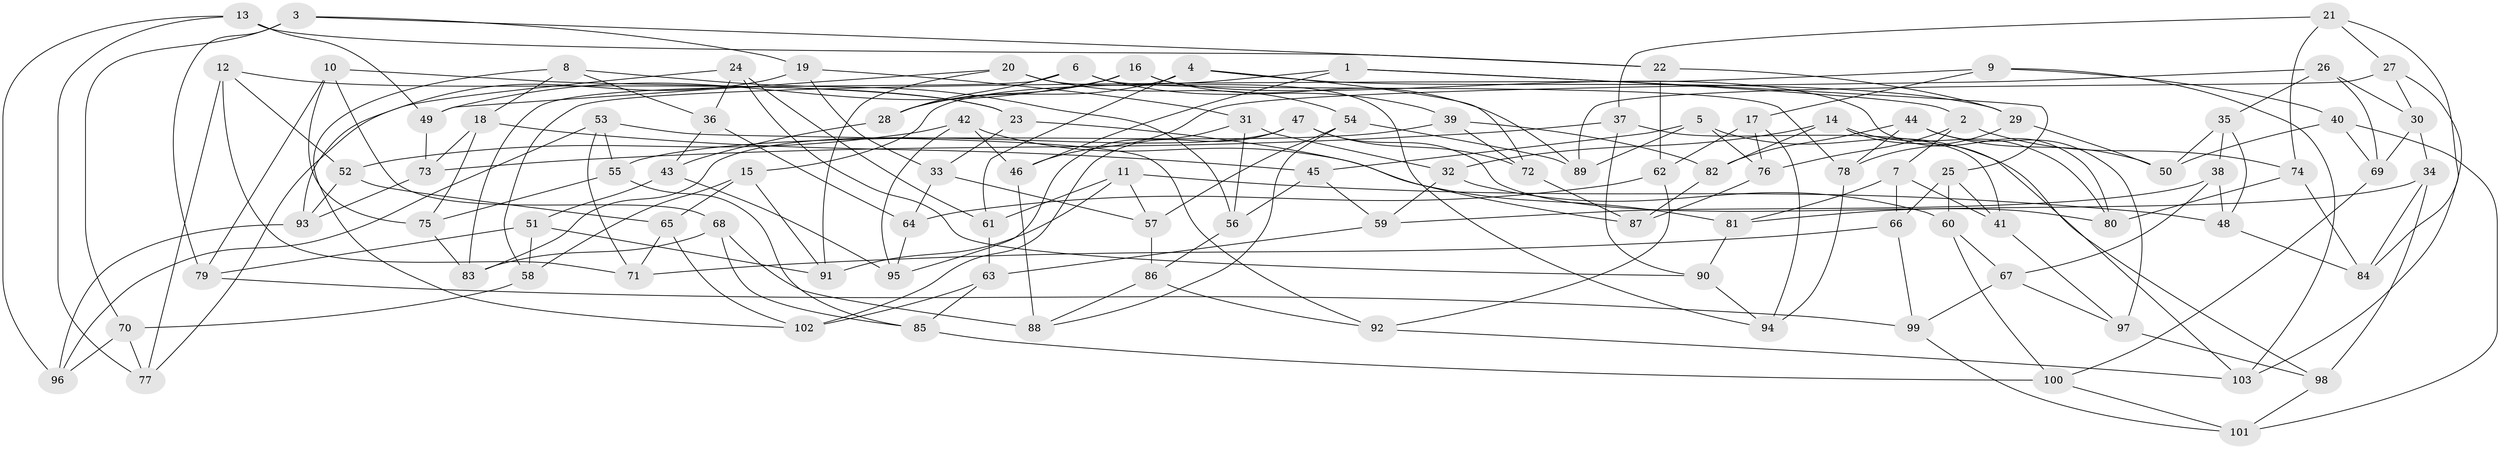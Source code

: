 // Generated by graph-tools (version 1.1) at 2025/16/03/09/25 04:16:29]
// undirected, 103 vertices, 206 edges
graph export_dot {
graph [start="1"]
  node [color=gray90,style=filled];
  1;
  2;
  3;
  4;
  5;
  6;
  7;
  8;
  9;
  10;
  11;
  12;
  13;
  14;
  15;
  16;
  17;
  18;
  19;
  20;
  21;
  22;
  23;
  24;
  25;
  26;
  27;
  28;
  29;
  30;
  31;
  32;
  33;
  34;
  35;
  36;
  37;
  38;
  39;
  40;
  41;
  42;
  43;
  44;
  45;
  46;
  47;
  48;
  49;
  50;
  51;
  52;
  53;
  54;
  55;
  56;
  57;
  58;
  59;
  60;
  61;
  62;
  63;
  64;
  65;
  66;
  67;
  68;
  69;
  70;
  71;
  72;
  73;
  74;
  75;
  76;
  77;
  78;
  79;
  80;
  81;
  82;
  83;
  84;
  85;
  86;
  87;
  88;
  89;
  90;
  91;
  92;
  93;
  94;
  95;
  96;
  97;
  98;
  99;
  100;
  101;
  102;
  103;
  1 -- 25;
  1 -- 46;
  1 -- 15;
  1 -- 2;
  2 -- 76;
  2 -- 7;
  2 -- 74;
  3 -- 70;
  3 -- 22;
  3 -- 79;
  3 -- 19;
  4 -- 28;
  4 -- 61;
  4 -- 29;
  4 -- 72;
  5 -- 45;
  5 -- 76;
  5 -- 89;
  5 -- 98;
  6 -- 78;
  6 -- 83;
  6 -- 28;
  6 -- 39;
  7 -- 41;
  7 -- 66;
  7 -- 81;
  8 -- 18;
  8 -- 56;
  8 -- 36;
  8 -- 102;
  9 -- 17;
  9 -- 103;
  9 -- 58;
  9 -- 40;
  10 -- 79;
  10 -- 75;
  10 -- 68;
  10 -- 23;
  11 -- 48;
  11 -- 91;
  11 -- 57;
  11 -- 61;
  12 -- 77;
  12 -- 71;
  12 -- 52;
  12 -- 23;
  13 -- 77;
  13 -- 49;
  13 -- 22;
  13 -- 96;
  14 -- 32;
  14 -- 82;
  14 -- 103;
  14 -- 80;
  15 -- 58;
  15 -- 91;
  15 -- 65;
  16 -- 49;
  16 -- 28;
  16 -- 80;
  16 -- 89;
  17 -- 62;
  17 -- 76;
  17 -- 94;
  18 -- 73;
  18 -- 75;
  18 -- 45;
  19 -- 77;
  19 -- 33;
  19 -- 31;
  20 -- 91;
  20 -- 49;
  20 -- 94;
  20 -- 54;
  21 -- 27;
  21 -- 37;
  21 -- 74;
  21 -- 84;
  22 -- 29;
  22 -- 62;
  23 -- 33;
  23 -- 87;
  24 -- 93;
  24 -- 61;
  24 -- 90;
  24 -- 36;
  25 -- 60;
  25 -- 66;
  25 -- 41;
  26 -- 46;
  26 -- 69;
  26 -- 30;
  26 -- 35;
  27 -- 89;
  27 -- 103;
  27 -- 30;
  28 -- 43;
  29 -- 78;
  29 -- 50;
  30 -- 69;
  30 -- 34;
  31 -- 56;
  31 -- 95;
  31 -- 32;
  32 -- 59;
  32 -- 60;
  33 -- 64;
  33 -- 57;
  34 -- 84;
  34 -- 81;
  34 -- 98;
  35 -- 38;
  35 -- 48;
  35 -- 50;
  36 -- 64;
  36 -- 43;
  37 -- 73;
  37 -- 41;
  37 -- 90;
  38 -- 48;
  38 -- 59;
  38 -- 67;
  39 -- 82;
  39 -- 55;
  39 -- 72;
  40 -- 50;
  40 -- 69;
  40 -- 101;
  41 -- 97;
  42 -- 46;
  42 -- 81;
  42 -- 95;
  42 -- 52;
  43 -- 95;
  43 -- 51;
  44 -- 78;
  44 -- 50;
  44 -- 97;
  44 -- 82;
  45 -- 56;
  45 -- 59;
  46 -- 88;
  47 -- 80;
  47 -- 72;
  47 -- 83;
  47 -- 102;
  48 -- 84;
  49 -- 73;
  51 -- 58;
  51 -- 91;
  51 -- 79;
  52 -- 93;
  52 -- 65;
  53 -- 55;
  53 -- 92;
  53 -- 96;
  53 -- 71;
  54 -- 57;
  54 -- 89;
  54 -- 88;
  55 -- 75;
  55 -- 85;
  56 -- 86;
  57 -- 86;
  58 -- 70;
  59 -- 63;
  60 -- 100;
  60 -- 67;
  61 -- 63;
  62 -- 64;
  62 -- 92;
  63 -- 102;
  63 -- 85;
  64 -- 95;
  65 -- 102;
  65 -- 71;
  66 -- 99;
  66 -- 71;
  67 -- 97;
  67 -- 99;
  68 -- 83;
  68 -- 88;
  68 -- 85;
  69 -- 100;
  70 -- 77;
  70 -- 96;
  72 -- 87;
  73 -- 93;
  74 -- 80;
  74 -- 84;
  75 -- 83;
  76 -- 87;
  78 -- 94;
  79 -- 99;
  81 -- 90;
  82 -- 87;
  85 -- 100;
  86 -- 88;
  86 -- 92;
  90 -- 94;
  92 -- 103;
  93 -- 96;
  97 -- 98;
  98 -- 101;
  99 -- 101;
  100 -- 101;
}
